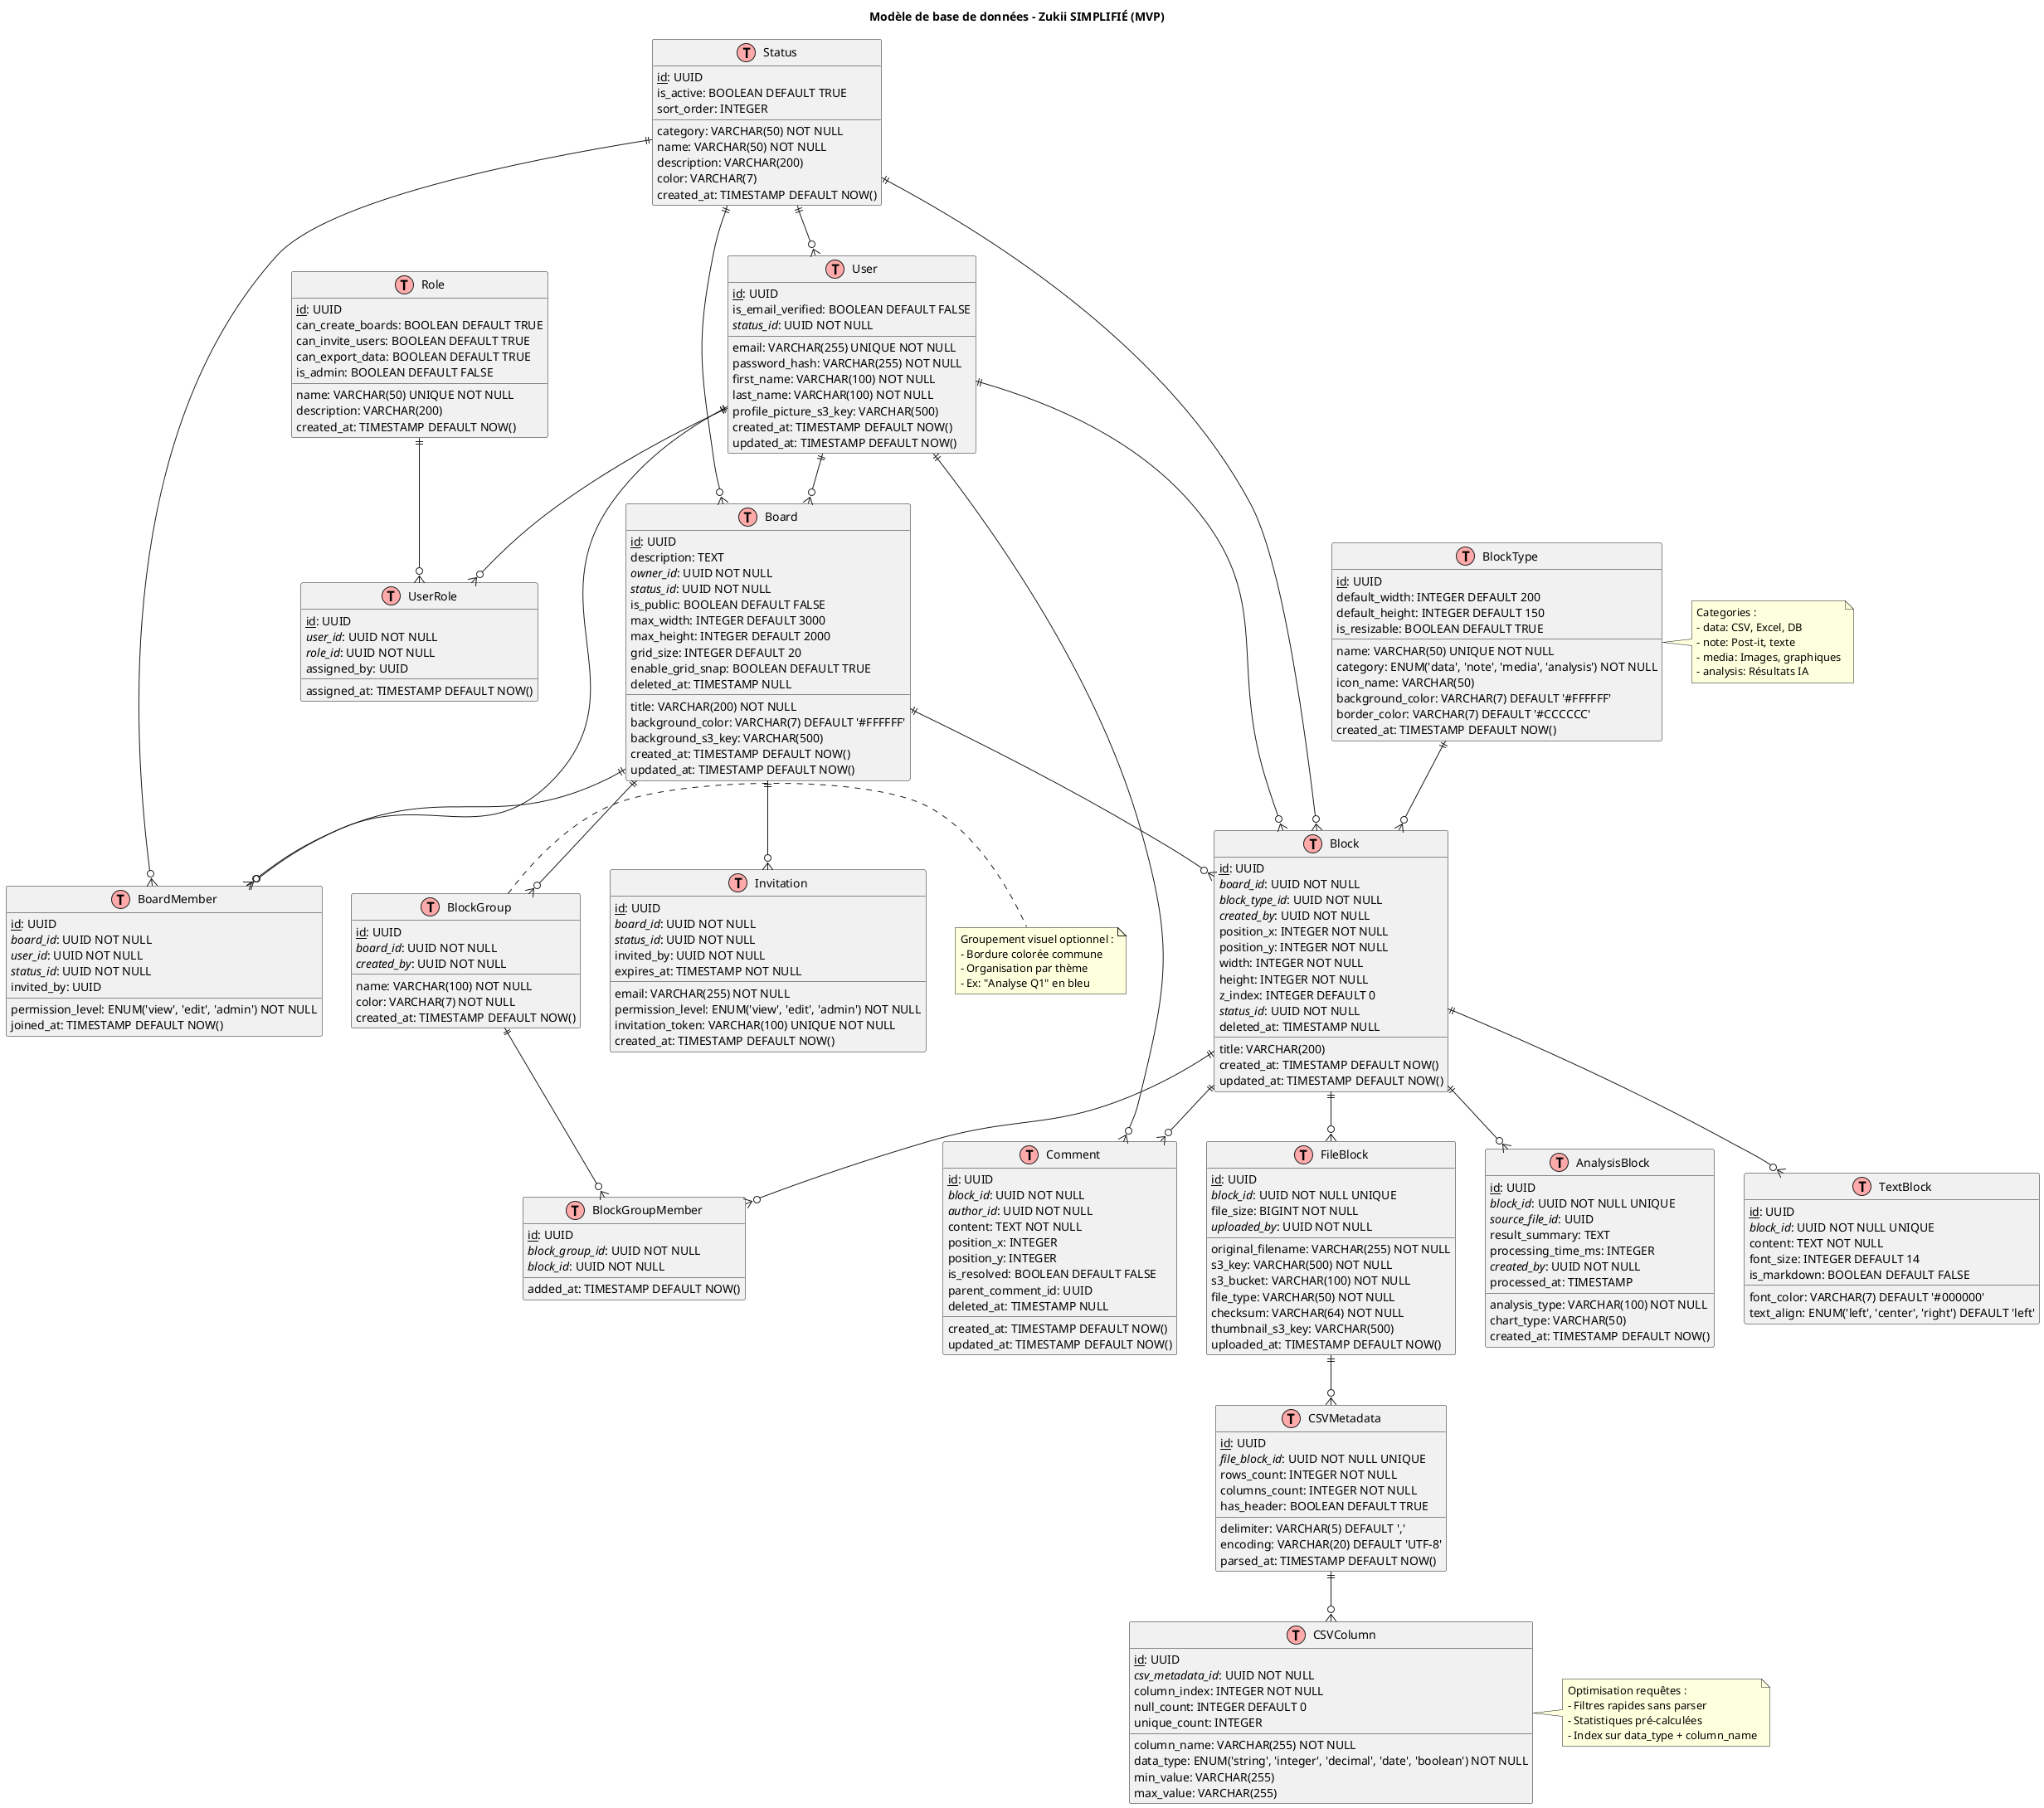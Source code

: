 @startuml Database_Model_Zukii_Simplified
!define TABLE(name,desc) class name as "desc" << (T,#FFAAAA) >>
!define PK(x) <u>x</u>
!define FK(x) <i>x</i>

title Modèle de base de données - Zukii SIMPLIFIÉ (MVP)

' === UTILISATEURS ET PERMISSIONS ===
TABLE(User, "User") {
  PK(id): UUID
  email: VARCHAR(255) UNIQUE NOT NULL
  password_hash: VARCHAR(255) NOT NULL
  first_name: VARCHAR(100) NOT NULL
  last_name: VARCHAR(100) NOT NULL
  is_email_verified: BOOLEAN DEFAULT FALSE
  profile_picture_s3_key: VARCHAR(500)
  FK(status_id): UUID NOT NULL
  created_at: TIMESTAMP DEFAULT NOW()
  updated_at: TIMESTAMP DEFAULT NOW()
}

TABLE(Role, "Role") {
  PK(id): UUID
  name: VARCHAR(50) UNIQUE NOT NULL
  description: VARCHAR(200)
  can_create_boards: BOOLEAN DEFAULT TRUE
  can_invite_users: BOOLEAN DEFAULT TRUE
  can_export_data: BOOLEAN DEFAULT TRUE
  is_admin: BOOLEAN DEFAULT FALSE
  created_at: TIMESTAMP DEFAULT NOW()
}

TABLE(UserRole, "UserRole") {
  PK(id): UUID
  FK(user_id): UUID NOT NULL
  FK(role_id): UUID NOT NULL
  assigned_at: TIMESTAMP DEFAULT NOW()
  assigned_by: UUID
}

' === BOARDS ET COLLABORATION ===
TABLE(Board, "Board") {
  PK(id): UUID
  title: VARCHAR(200) NOT NULL
  description: TEXT
  FK(owner_id): UUID NOT NULL
  FK(status_id): UUID NOT NULL
  is_public: BOOLEAN DEFAULT FALSE
  background_color: VARCHAR(7) DEFAULT '#FFFFFF'
  background_s3_key: VARCHAR(500)
  max_width: INTEGER DEFAULT 3000
  max_height: INTEGER DEFAULT 2000
  grid_size: INTEGER DEFAULT 20
  enable_grid_snap: BOOLEAN DEFAULT TRUE
  created_at: TIMESTAMP DEFAULT NOW()
  updated_at: TIMESTAMP DEFAULT NOW()
  deleted_at: TIMESTAMP NULL
}

TABLE(BoardMember, "BoardMember") {
  PK(id): UUID
  FK(board_id): UUID NOT NULL
  FK(user_id): UUID NOT NULL
  permission_level: ENUM('view', 'edit', 'admin') NOT NULL
  FK(status_id): UUID NOT NULL
  invited_by: UUID
  joined_at: TIMESTAMP DEFAULT NOW()
}

TABLE(Invitation, "Invitation") {
  PK(id): UUID
  FK(board_id): UUID NOT NULL
  email: VARCHAR(255) NOT NULL
  permission_level: ENUM('view', 'edit', 'admin') NOT NULL
  FK(status_id): UUID NOT NULL
  invitation_token: VARCHAR(100) UNIQUE NOT NULL
  invited_by: UUID NOT NULL
  expires_at: TIMESTAMP NOT NULL
  created_at: TIMESTAMP DEFAULT NOW()
}

' === TYPES DE BLOCS ===
TABLE(BlockType, "BlockType") {
  PK(id): UUID
  name: VARCHAR(50) UNIQUE NOT NULL
  category: ENUM('data', 'note', 'media', 'analysis') NOT NULL
  icon_name: VARCHAR(50)
  default_width: INTEGER DEFAULT 200
  default_height: INTEGER DEFAULT 150
  is_resizable: BOOLEAN DEFAULT TRUE
  background_color: VARCHAR(7) DEFAULT '#FFFFFF'
  border_color: VARCHAR(7) DEFAULT '#CCCCCC'
  created_at: TIMESTAMP DEFAULT NOW()
}

' === BLOCS PRINCIPAUX ===
TABLE(Block, "Block") {
  PK(id): UUID
  FK(board_id): UUID NOT NULL
  FK(block_type_id): UUID NOT NULL
  FK(created_by): UUID NOT NULL
  title: VARCHAR(200)
  position_x: INTEGER NOT NULL
  position_y: INTEGER NOT NULL
  width: INTEGER NOT NULL
  height: INTEGER NOT NULL
  z_index: INTEGER DEFAULT 0
  FK(status_id): UUID NOT NULL
  created_at: TIMESTAMP DEFAULT NOW()
  updated_at: TIMESTAMP DEFAULT NOW()
  deleted_at: TIMESTAMP NULL
}

' === CONTENU SPÉCIALISÉ ===
TABLE(TextBlock, "TextBlock") {
  PK(id): UUID
  FK(block_id): UUID NOT NULL UNIQUE
  content: TEXT NOT NULL
  font_size: INTEGER DEFAULT 14
  font_color: VARCHAR(7) DEFAULT '#000000'
  text_align: ENUM('left', 'center', 'right') DEFAULT 'left'
  is_markdown: BOOLEAN DEFAULT FALSE
}

TABLE(FileBlock, "FileBlock") {
  PK(id): UUID
  FK(block_id): UUID NOT NULL UNIQUE
  original_filename: VARCHAR(255) NOT NULL
  s3_key: VARCHAR(500) NOT NULL
  s3_bucket: VARCHAR(100) NOT NULL
  file_type: VARCHAR(50) NOT NULL
  file_size: BIGINT NOT NULL
  checksum: VARCHAR(64) NOT NULL
  thumbnail_s3_key: VARCHAR(500)
  FK(uploaded_by): UUID NOT NULL
  uploaded_at: TIMESTAMP DEFAULT NOW()
}

TABLE(AnalysisBlock, "AnalysisBlock") {
  PK(id): UUID
  FK(block_id): UUID NOT NULL UNIQUE
  FK(source_file_id): UUID
  analysis_type: VARCHAR(100) NOT NULL
  chart_type: VARCHAR(50)
  result_summary: TEXT
  processing_time_ms: INTEGER
  FK(created_by): UUID NOT NULL
  processed_at: TIMESTAMP
  created_at: TIMESTAMP DEFAULT NOW()
}

' === MÉTADONNÉES CSV (OPTIMISATION) ===
TABLE(CSVMetadata, "CSVMetadata") {
  PK(id): UUID
  FK(file_block_id): UUID NOT NULL UNIQUE
  rows_count: INTEGER NOT NULL
  columns_count: INTEGER NOT NULL
  delimiter: VARCHAR(5) DEFAULT ','
  encoding: VARCHAR(20) DEFAULT 'UTF-8'
  has_header: BOOLEAN DEFAULT TRUE
  parsed_at: TIMESTAMP DEFAULT NOW()
}

TABLE(CSVColumn, "CSVColumn") {
  PK(id): UUID
  FK(csv_metadata_id): UUID NOT NULL
  column_index: INTEGER NOT NULL
  column_name: VARCHAR(255) NOT NULL
  data_type: ENUM('string', 'integer', 'decimal', 'date', 'boolean') NOT NULL
  null_count: INTEGER DEFAULT 0
  unique_count: INTEGER
  min_value: VARCHAR(255)
  max_value: VARCHAR(255)
}

' === GROUPES VISUELS (OPTIONNEL) ===
TABLE(BlockGroup, "BlockGroup") {
  PK(id): UUID
  FK(board_id): UUID NOT NULL
  name: VARCHAR(100) NOT NULL
  color: VARCHAR(7) NOT NULL
  FK(created_by): UUID NOT NULL
  created_at: TIMESTAMP DEFAULT NOW()
}

TABLE(BlockGroupMember, "BlockGroupMember") {
  PK(id): UUID
  FK(block_group_id): UUID NOT NULL
  FK(block_id): UUID NOT NULL
  added_at: TIMESTAMP DEFAULT NOW()
}

' === COMMENTAIRES ===
TABLE(Comment, "Comment") {
  PK(id): UUID
  FK(block_id): UUID NOT NULL
  FK(author_id): UUID NOT NULL
  content: TEXT NOT NULL
  position_x: INTEGER
  position_y: INTEGER
  is_resolved: BOOLEAN DEFAULT FALSE
  parent_comment_id: UUID
  created_at: TIMESTAMP DEFAULT NOW()
  updated_at: TIMESTAMP DEFAULT NOW()
  deleted_at: TIMESTAMP NULL
}

' === STATUTS SYSTÈME ===
TABLE(Status, "Status") {
  PK(id): UUID
  category: VARCHAR(50) NOT NULL
  name: VARCHAR(50) NOT NULL
  description: VARCHAR(200)
  color: VARCHAR(7)
  is_active: BOOLEAN DEFAULT TRUE
  sort_order: INTEGER
  created_at: TIMESTAMP DEFAULT NOW()
}

' === RELATIONS ===
User ||--o{ UserRole
Role ||--o{ UserRole
User ||--o{ Board
User ||--o{ BoardMember
Board ||--o{ BoardMember
Board ||--o{ Invitation
Board ||--o{ Block
Board ||--o{ BlockGroup

BlockType ||--o{ Block
User ||--o{ Block
Block ||--o{ TextBlock
Block ||--o{ FileBlock
Block ||--o{ AnalysisBlock
Block ||--o{ Comment

FileBlock ||--o{ CSVMetadata
CSVMetadata ||--o{ CSVColumn

BlockGroup ||--o{ BlockGroupMember
Block ||--o{ BlockGroupMember

User ||--o{ Comment

Status ||--o{ User
Status ||--o{ Board
Status ||--o{ BoardMember
Status ||--o{ Block

note right of BlockGroup
  Groupement visuel optionnel :
  - Bordure colorée commune
  - Organisation par thème
  - Ex: "Analyse Q1" en bleu
end note

note right of CSVColumn
  Optimisation requêtes :
  - Filtres rapides sans parser
  - Statistiques pré-calculées
  - Index sur data_type + column_name
end note

note right of BlockType
  Categories :
  - data: CSV, Excel, DB
  - note: Post-it, texte
  - media: Images, graphiques
  - analysis: Résultats IA
end note

@enduml 